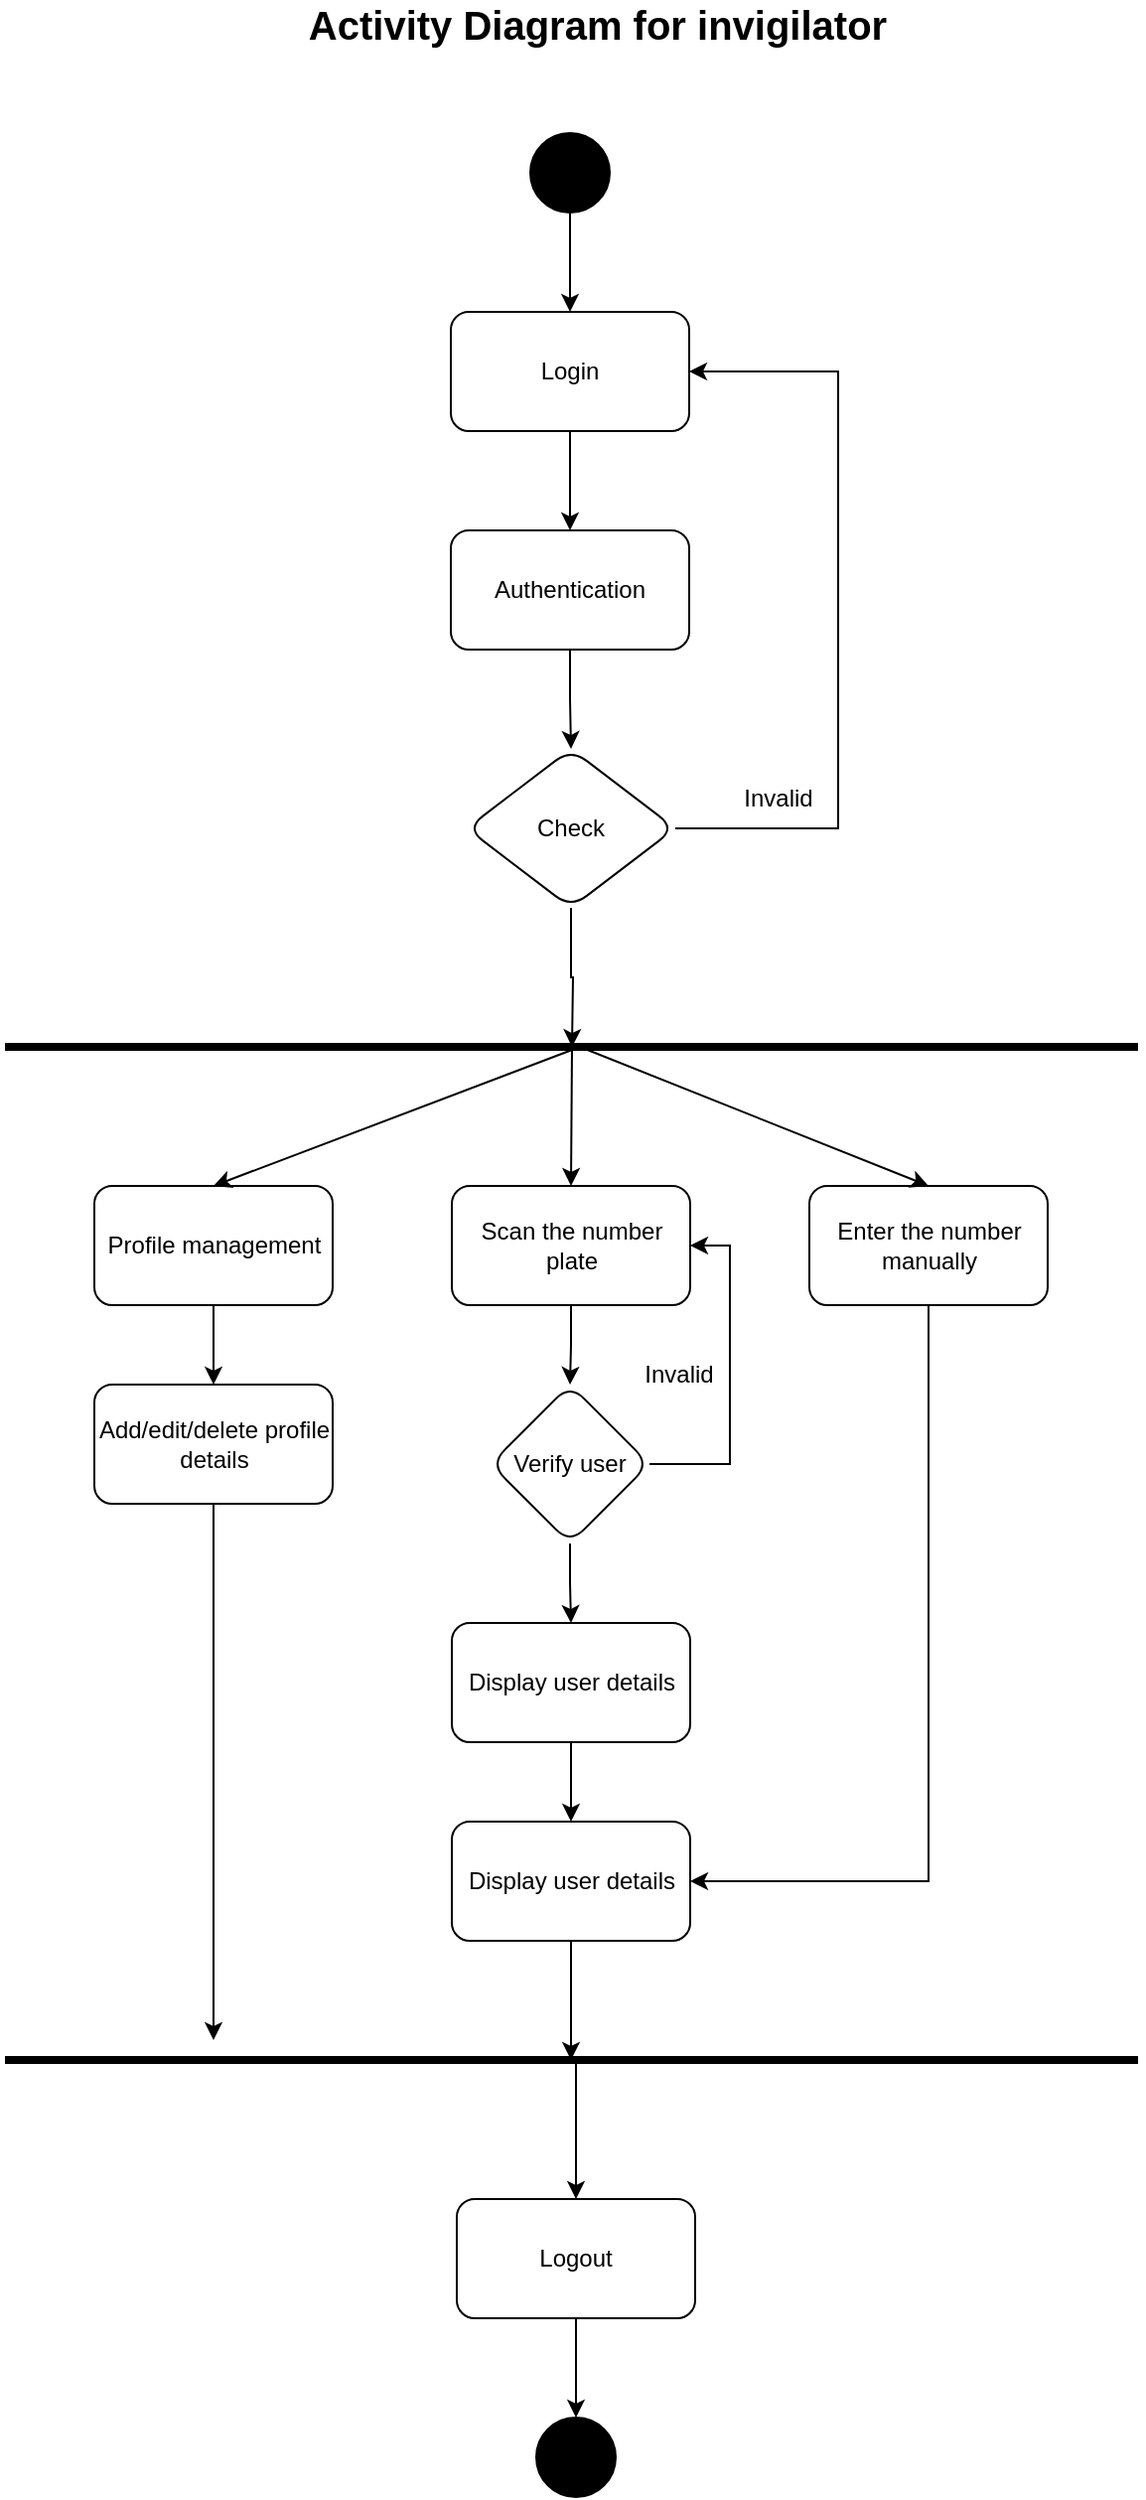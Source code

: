 <mxfile version="22.0.4" type="device">
  <diagram name="Page-1" id="vn7L7fNvy0I9KR_EARMm">
    <mxGraphModel dx="2236" dy="1733" grid="1" gridSize="10" guides="1" tooltips="1" connect="1" arrows="1" fold="1" page="1" pageScale="1" pageWidth="850" pageHeight="1100" math="0" shadow="0">
      <root>
        <mxCell id="0" />
        <mxCell id="1" parent="0" />
        <mxCell id="qK6D9zN646q1rQMHQzwA-1" value="" style="edgeStyle=orthogonalEdgeStyle;rounded=0;orthogonalLoop=1;jettySize=auto;html=1;" edge="1" parent="1" source="qK6D9zN646q1rQMHQzwA-2" target="qK6D9zN646q1rQMHQzwA-6">
          <mxGeometry relative="1" as="geometry" />
        </mxCell>
        <mxCell id="qK6D9zN646q1rQMHQzwA-2" value="Login" style="rounded=1;whiteSpace=wrap;html=1;" vertex="1" parent="1">
          <mxGeometry x="-65" y="50" width="120" height="60" as="geometry" />
        </mxCell>
        <mxCell id="qK6D9zN646q1rQMHQzwA-3" style="edgeStyle=orthogonalEdgeStyle;rounded=0;orthogonalLoop=1;jettySize=auto;html=1;" edge="1" parent="1" source="qK6D9zN646q1rQMHQzwA-4" target="qK6D9zN646q1rQMHQzwA-2">
          <mxGeometry relative="1" as="geometry" />
        </mxCell>
        <mxCell id="qK6D9zN646q1rQMHQzwA-4" value="" style="ellipse;whiteSpace=wrap;html=1;aspect=fixed;strokeColor=#000000;fillColor=#000000;" vertex="1" parent="1">
          <mxGeometry x="-25" y="-40" width="40" height="40" as="geometry" />
        </mxCell>
        <mxCell id="qK6D9zN646q1rQMHQzwA-5" style="edgeStyle=orthogonalEdgeStyle;rounded=0;orthogonalLoop=1;jettySize=auto;html=1;entryX=0.5;entryY=0;entryDx=0;entryDy=0;" edge="1" parent="1" source="qK6D9zN646q1rQMHQzwA-6" target="qK6D9zN646q1rQMHQzwA-9">
          <mxGeometry relative="1" as="geometry" />
        </mxCell>
        <mxCell id="qK6D9zN646q1rQMHQzwA-6" value="Authentication" style="rounded=1;whiteSpace=wrap;html=1;" vertex="1" parent="1">
          <mxGeometry x="-65" y="160" width="120" height="60" as="geometry" />
        </mxCell>
        <mxCell id="qK6D9zN646q1rQMHQzwA-7" style="edgeStyle=orthogonalEdgeStyle;rounded=0;orthogonalLoop=1;jettySize=auto;html=1;exitX=1;exitY=0.5;exitDx=0;exitDy=0;" edge="1" parent="1" source="qK6D9zN646q1rQMHQzwA-9" target="qK6D9zN646q1rQMHQzwA-2">
          <mxGeometry relative="1" as="geometry">
            <mxPoint x="48" y="320" as="sourcePoint" />
            <mxPoint x="107.5" y="130" as="targetPoint" />
            <Array as="points">
              <mxPoint x="130" y="310" />
              <mxPoint x="130" y="80" />
            </Array>
          </mxGeometry>
        </mxCell>
        <mxCell id="qK6D9zN646q1rQMHQzwA-8" style="edgeStyle=orthogonalEdgeStyle;rounded=0;orthogonalLoop=1;jettySize=auto;html=1;" edge="1" parent="1" source="qK6D9zN646q1rQMHQzwA-9">
          <mxGeometry relative="1" as="geometry">
            <mxPoint x="-4" y="420" as="targetPoint" />
          </mxGeometry>
        </mxCell>
        <mxCell id="qK6D9zN646q1rQMHQzwA-9" value="Check" style="rhombus;whiteSpace=wrap;html=1;rounded=1;" vertex="1" parent="1">
          <mxGeometry x="-57" y="270" width="105" height="80" as="geometry" />
        </mxCell>
        <mxCell id="qK6D9zN646q1rQMHQzwA-10" value="Invalid" style="text;html=1;strokeColor=none;fillColor=none;align=center;verticalAlign=middle;whiteSpace=wrap;rounded=0;" vertex="1" parent="1">
          <mxGeometry x="70" y="280" width="60" height="30" as="geometry" />
        </mxCell>
        <mxCell id="qK6D9zN646q1rQMHQzwA-11" value="Activity Diagram for invigilator" style="text;html=1;strokeColor=none;fillColor=none;align=center;verticalAlign=middle;whiteSpace=wrap;rounded=0;fontStyle=1;fontSize=20;" vertex="1" parent="1">
          <mxGeometry x="-140" y="-100" width="297.5" height="10" as="geometry" />
        </mxCell>
        <mxCell id="qK6D9zN646q1rQMHQzwA-12" value="" style="edgeStyle=orthogonalEdgeStyle;rounded=0;orthogonalLoop=1;jettySize=auto;html=1;" edge="1" parent="1" source="qK6D9zN646q1rQMHQzwA-13" target="qK6D9zN646q1rQMHQzwA-16">
          <mxGeometry relative="1" as="geometry" />
        </mxCell>
        <mxCell id="qK6D9zN646q1rQMHQzwA-13" value="Scan the number plate" style="rounded=1;whiteSpace=wrap;html=1;" vertex="1" parent="1">
          <mxGeometry x="-64.5" y="490" width="120" height="60" as="geometry" />
        </mxCell>
        <mxCell id="qK6D9zN646q1rQMHQzwA-14" value="" style="edgeStyle=orthogonalEdgeStyle;rounded=0;orthogonalLoop=1;jettySize=auto;html=1;" edge="1" parent="1" source="qK6D9zN646q1rQMHQzwA-16" target="qK6D9zN646q1rQMHQzwA-18">
          <mxGeometry relative="1" as="geometry" />
        </mxCell>
        <mxCell id="qK6D9zN646q1rQMHQzwA-15" style="edgeStyle=orthogonalEdgeStyle;rounded=0;orthogonalLoop=1;jettySize=auto;html=1;entryX=1;entryY=0.5;entryDx=0;entryDy=0;exitX=1;exitY=0.5;exitDx=0;exitDy=0;" edge="1" parent="1" source="qK6D9zN646q1rQMHQzwA-16" target="qK6D9zN646q1rQMHQzwA-13">
          <mxGeometry relative="1" as="geometry" />
        </mxCell>
        <mxCell id="qK6D9zN646q1rQMHQzwA-16" value="Verify user" style="rhombus;whiteSpace=wrap;html=1;rounded=1;" vertex="1" parent="1">
          <mxGeometry x="-45" y="590" width="80" height="80" as="geometry" />
        </mxCell>
        <mxCell id="qK6D9zN646q1rQMHQzwA-17" value="" style="edgeStyle=orthogonalEdgeStyle;rounded=0;orthogonalLoop=1;jettySize=auto;html=1;" edge="1" parent="1" source="qK6D9zN646q1rQMHQzwA-18" target="qK6D9zN646q1rQMHQzwA-20">
          <mxGeometry relative="1" as="geometry" />
        </mxCell>
        <mxCell id="qK6D9zN646q1rQMHQzwA-18" value="Display user details" style="whiteSpace=wrap;html=1;rounded=1;" vertex="1" parent="1">
          <mxGeometry x="-64.5" y="710" width="120" height="60" as="geometry" />
        </mxCell>
        <mxCell id="qK6D9zN646q1rQMHQzwA-19" style="edgeStyle=orthogonalEdgeStyle;rounded=0;orthogonalLoop=1;jettySize=auto;html=1;" edge="1" parent="1" source="qK6D9zN646q1rQMHQzwA-20">
          <mxGeometry relative="1" as="geometry">
            <mxPoint x="-4.5" y="930" as="targetPoint" />
          </mxGeometry>
        </mxCell>
        <mxCell id="qK6D9zN646q1rQMHQzwA-20" value="Display user details" style="whiteSpace=wrap;html=1;rounded=1;" vertex="1" parent="1">
          <mxGeometry x="-64.5" y="810" width="120" height="60" as="geometry" />
        </mxCell>
        <mxCell id="qK6D9zN646q1rQMHQzwA-21" value="" style="endArrow=none;html=1;rounded=0;jumpSize=12;endSize=18;strokeWidth=4;" edge="1" parent="1">
          <mxGeometry width="50" height="50" relative="1" as="geometry">
            <mxPoint x="-289.5" y="420" as="sourcePoint" />
            <mxPoint x="281" y="420" as="targetPoint" />
          </mxGeometry>
        </mxCell>
        <mxCell id="qK6D9zN646q1rQMHQzwA-22" style="edgeStyle=orthogonalEdgeStyle;rounded=0;orthogonalLoop=1;jettySize=auto;html=1;entryX=1;entryY=0.5;entryDx=0;entryDy=0;exitX=0.5;exitY=1;exitDx=0;exitDy=0;" edge="1" parent="1" source="qK6D9zN646q1rQMHQzwA-23" target="qK6D9zN646q1rQMHQzwA-20">
          <mxGeometry relative="1" as="geometry" />
        </mxCell>
        <mxCell id="qK6D9zN646q1rQMHQzwA-23" value="Enter the number manually" style="rounded=1;whiteSpace=wrap;html=1;" vertex="1" parent="1">
          <mxGeometry x="115.5" y="490" width="120" height="60" as="geometry" />
        </mxCell>
        <mxCell id="qK6D9zN646q1rQMHQzwA-24" value="" style="edgeStyle=orthogonalEdgeStyle;rounded=0;orthogonalLoop=1;jettySize=auto;html=1;" edge="1" parent="1" source="qK6D9zN646q1rQMHQzwA-25" target="qK6D9zN646q1rQMHQzwA-27">
          <mxGeometry relative="1" as="geometry" />
        </mxCell>
        <mxCell id="qK6D9zN646q1rQMHQzwA-25" value="Profile management" style="rounded=1;whiteSpace=wrap;html=1;" vertex="1" parent="1">
          <mxGeometry x="-244.5" y="490" width="120" height="60" as="geometry" />
        </mxCell>
        <mxCell id="qK6D9zN646q1rQMHQzwA-26" style="edgeStyle=orthogonalEdgeStyle;rounded=0;orthogonalLoop=1;jettySize=auto;html=1;" edge="1" parent="1" source="qK6D9zN646q1rQMHQzwA-27">
          <mxGeometry relative="1" as="geometry">
            <mxPoint x="-184.5" y="920" as="targetPoint" />
          </mxGeometry>
        </mxCell>
        <mxCell id="qK6D9zN646q1rQMHQzwA-27" value="Add/edit/delete profile details" style="rounded=1;whiteSpace=wrap;html=1;" vertex="1" parent="1">
          <mxGeometry x="-244.5" y="590" width="120" height="60" as="geometry" />
        </mxCell>
        <mxCell id="qK6D9zN646q1rQMHQzwA-28" value="" style="endArrow=none;html=1;rounded=0;jumpSize=12;endSize=18;strokeWidth=4;" edge="1" parent="1">
          <mxGeometry width="50" height="50" relative="1" as="geometry">
            <mxPoint x="-289.5" y="930" as="sourcePoint" />
            <mxPoint x="281" y="930" as="targetPoint" />
          </mxGeometry>
        </mxCell>
        <mxCell id="qK6D9zN646q1rQMHQzwA-29" value="" style="edgeStyle=orthogonalEdgeStyle;rounded=0;orthogonalLoop=1;jettySize=auto;html=1;entryX=0.5;entryY=0;entryDx=0;entryDy=0;" edge="1" parent="1" source="qK6D9zN646q1rQMHQzwA-30" target="qK6D9zN646q1rQMHQzwA-31">
          <mxGeometry relative="1" as="geometry">
            <mxPoint x="-2" y="1110" as="targetPoint" />
          </mxGeometry>
        </mxCell>
        <mxCell id="qK6D9zN646q1rQMHQzwA-30" value="Logout" style="rounded=1;whiteSpace=wrap;html=1;" vertex="1" parent="1">
          <mxGeometry x="-62" y="1000" width="120" height="60" as="geometry" />
        </mxCell>
        <mxCell id="qK6D9zN646q1rQMHQzwA-31" value="" style="ellipse;whiteSpace=wrap;html=1;aspect=fixed;strokeColor=#000000;fillColor=#000000;" vertex="1" parent="1">
          <mxGeometry x="-22" y="1110" width="40" height="40" as="geometry" />
        </mxCell>
        <mxCell id="qK6D9zN646q1rQMHQzwA-32" value="" style="endArrow=classic;html=1;rounded=0;entryX=0.5;entryY=0;entryDx=0;entryDy=0;" edge="1" parent="1" target="qK6D9zN646q1rQMHQzwA-30">
          <mxGeometry width="50" height="50" relative="1" as="geometry">
            <mxPoint x="-2" y="930" as="sourcePoint" />
            <mxPoint x="-162" y="780" as="targetPoint" />
          </mxGeometry>
        </mxCell>
        <mxCell id="qK6D9zN646q1rQMHQzwA-33" value="" style="endArrow=classic;html=1;rounded=0;entryX=0.5;entryY=0;entryDx=0;entryDy=0;" edge="1" parent="1" target="qK6D9zN646q1rQMHQzwA-25">
          <mxGeometry width="50" height="50" relative="1" as="geometry">
            <mxPoint y="420" as="sourcePoint" />
            <mxPoint x="40" y="550" as="targetPoint" />
          </mxGeometry>
        </mxCell>
        <mxCell id="qK6D9zN646q1rQMHQzwA-34" value="" style="endArrow=classic;html=1;rounded=0;entryX=0.5;entryY=0;entryDx=0;entryDy=0;" edge="1" parent="1" target="qK6D9zN646q1rQMHQzwA-23">
          <mxGeometry width="50" height="50" relative="1" as="geometry">
            <mxPoint y="420" as="sourcePoint" />
            <mxPoint x="-174" y="500" as="targetPoint" />
          </mxGeometry>
        </mxCell>
        <mxCell id="qK6D9zN646q1rQMHQzwA-35" value="" style="endArrow=classic;html=1;rounded=0;entryX=0.5;entryY=0;entryDx=0;entryDy=0;" edge="1" parent="1" target="qK6D9zN646q1rQMHQzwA-13">
          <mxGeometry width="50" height="50" relative="1" as="geometry">
            <mxPoint x="-4" y="420" as="sourcePoint" />
            <mxPoint x="100" y="520" as="targetPoint" />
          </mxGeometry>
        </mxCell>
        <mxCell id="qK6D9zN646q1rQMHQzwA-36" value="Invalid" style="text;html=1;strokeColor=none;fillColor=none;align=center;verticalAlign=middle;whiteSpace=wrap;rounded=0;" vertex="1" parent="1">
          <mxGeometry x="20" y="570" width="60" height="30" as="geometry" />
        </mxCell>
      </root>
    </mxGraphModel>
  </diagram>
</mxfile>
